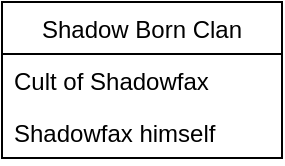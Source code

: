 <mxfile version="14.6.1" type="github">
  <diagram id="L2KV69UeRki9wGJh6bsO" name="Page-1">
    <mxGraphModel dx="1422" dy="763" grid="1" gridSize="10" guides="1" tooltips="1" connect="1" arrows="1" fold="1" page="1" pageScale="1" pageWidth="850" pageHeight="1100" math="0" shadow="0">
      <root>
        <mxCell id="0" />
        <mxCell id="1" parent="0" />
        <mxCell id="I4JmA666LSuU2cgL28gJ-3" value="Shadow Born Clan" style="swimlane;fontStyle=0;childLayout=stackLayout;horizontal=1;startSize=26;fillColor=none;horizontalStack=0;resizeParent=1;resizeParentMax=0;resizeLast=0;collapsible=1;marginBottom=0;" vertex="1" parent="1">
          <mxGeometry x="80" y="40" width="140" height="78" as="geometry" />
        </mxCell>
        <mxCell id="I4JmA666LSuU2cgL28gJ-5" value="Cult of Shadowfax" style="text;strokeColor=none;fillColor=none;align=left;verticalAlign=top;spacingLeft=4;spacingRight=4;overflow=hidden;rotatable=0;points=[[0,0.5],[1,0.5]];portConstraint=eastwest;" vertex="1" parent="I4JmA666LSuU2cgL28gJ-3">
          <mxGeometry y="26" width="140" height="26" as="geometry" />
        </mxCell>
        <mxCell id="I4JmA666LSuU2cgL28gJ-6" value="Shadowfax himself" style="text;strokeColor=none;fillColor=none;align=left;verticalAlign=top;spacingLeft=4;spacingRight=4;overflow=hidden;rotatable=0;points=[[0,0.5],[1,0.5]];portConstraint=eastwest;" vertex="1" parent="I4JmA666LSuU2cgL28gJ-3">
          <mxGeometry y="52" width="140" height="26" as="geometry" />
        </mxCell>
      </root>
    </mxGraphModel>
  </diagram>
</mxfile>
